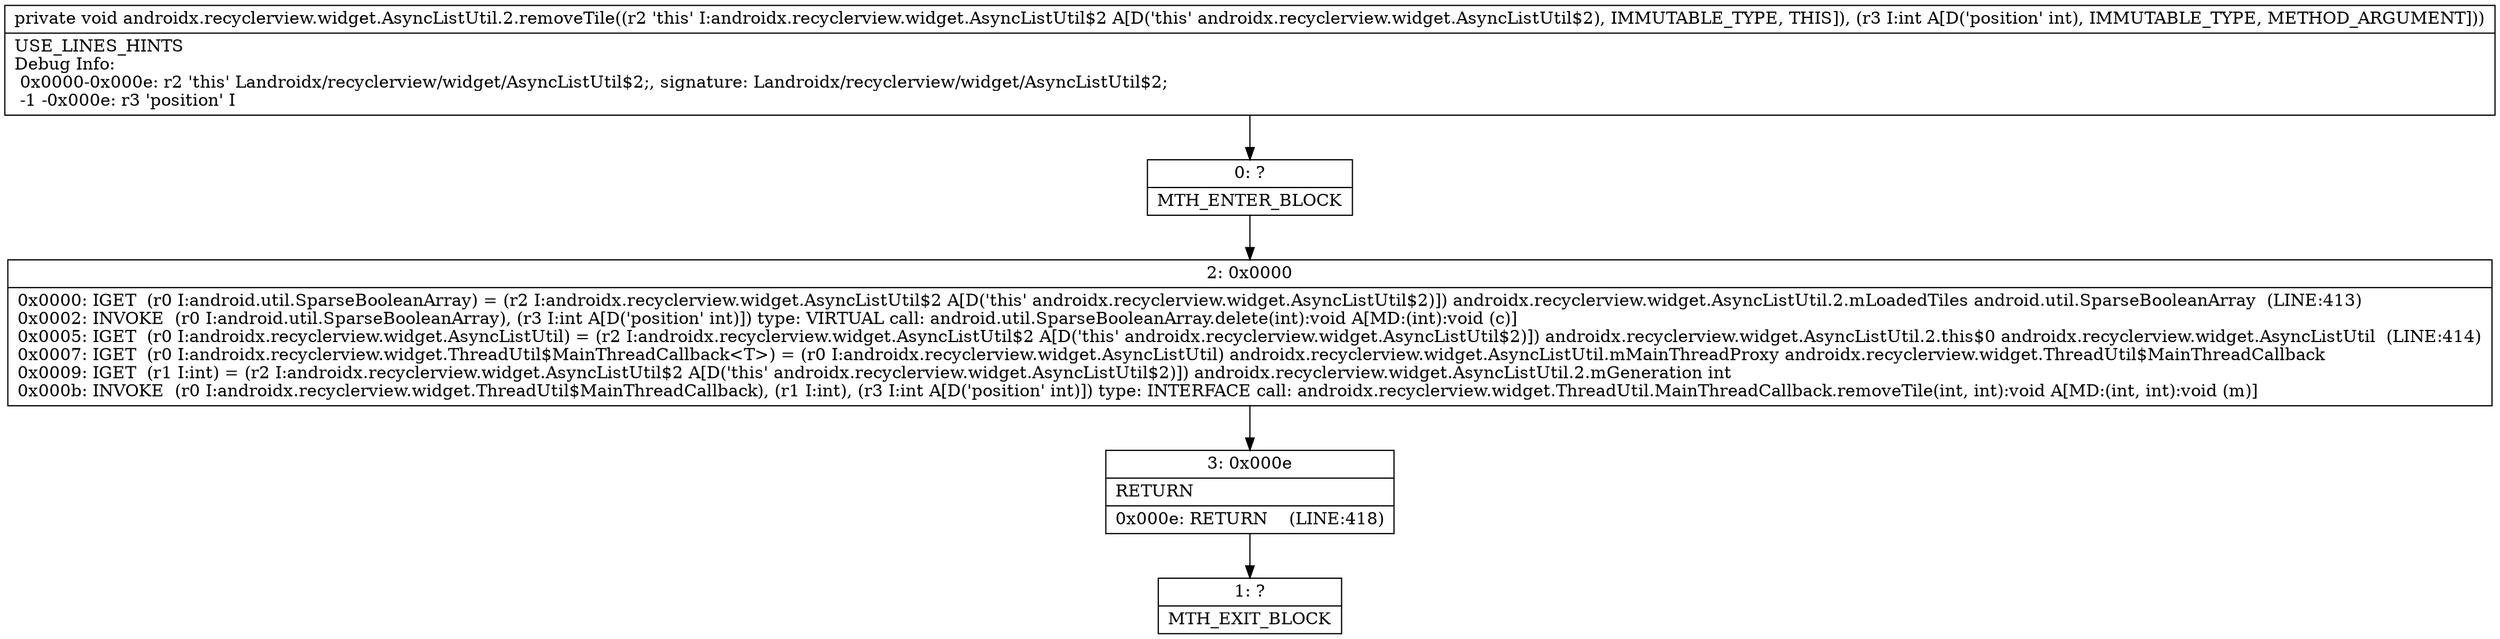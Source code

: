 digraph "CFG forandroidx.recyclerview.widget.AsyncListUtil.2.removeTile(I)V" {
Node_0 [shape=record,label="{0\:\ ?|MTH_ENTER_BLOCK\l}"];
Node_2 [shape=record,label="{2\:\ 0x0000|0x0000: IGET  (r0 I:android.util.SparseBooleanArray) = (r2 I:androidx.recyclerview.widget.AsyncListUtil$2 A[D('this' androidx.recyclerview.widget.AsyncListUtil$2)]) androidx.recyclerview.widget.AsyncListUtil.2.mLoadedTiles android.util.SparseBooleanArray  (LINE:413)\l0x0002: INVOKE  (r0 I:android.util.SparseBooleanArray), (r3 I:int A[D('position' int)]) type: VIRTUAL call: android.util.SparseBooleanArray.delete(int):void A[MD:(int):void (c)]\l0x0005: IGET  (r0 I:androidx.recyclerview.widget.AsyncListUtil) = (r2 I:androidx.recyclerview.widget.AsyncListUtil$2 A[D('this' androidx.recyclerview.widget.AsyncListUtil$2)]) androidx.recyclerview.widget.AsyncListUtil.2.this$0 androidx.recyclerview.widget.AsyncListUtil  (LINE:414)\l0x0007: IGET  (r0 I:androidx.recyclerview.widget.ThreadUtil$MainThreadCallback\<T\>) = (r0 I:androidx.recyclerview.widget.AsyncListUtil) androidx.recyclerview.widget.AsyncListUtil.mMainThreadProxy androidx.recyclerview.widget.ThreadUtil$MainThreadCallback \l0x0009: IGET  (r1 I:int) = (r2 I:androidx.recyclerview.widget.AsyncListUtil$2 A[D('this' androidx.recyclerview.widget.AsyncListUtil$2)]) androidx.recyclerview.widget.AsyncListUtil.2.mGeneration int \l0x000b: INVOKE  (r0 I:androidx.recyclerview.widget.ThreadUtil$MainThreadCallback), (r1 I:int), (r3 I:int A[D('position' int)]) type: INTERFACE call: androidx.recyclerview.widget.ThreadUtil.MainThreadCallback.removeTile(int, int):void A[MD:(int, int):void (m)]\l}"];
Node_3 [shape=record,label="{3\:\ 0x000e|RETURN\l|0x000e: RETURN    (LINE:418)\l}"];
Node_1 [shape=record,label="{1\:\ ?|MTH_EXIT_BLOCK\l}"];
MethodNode[shape=record,label="{private void androidx.recyclerview.widget.AsyncListUtil.2.removeTile((r2 'this' I:androidx.recyclerview.widget.AsyncListUtil$2 A[D('this' androidx.recyclerview.widget.AsyncListUtil$2), IMMUTABLE_TYPE, THIS]), (r3 I:int A[D('position' int), IMMUTABLE_TYPE, METHOD_ARGUMENT]))  | USE_LINES_HINTS\lDebug Info:\l  0x0000\-0x000e: r2 'this' Landroidx\/recyclerview\/widget\/AsyncListUtil$2;, signature: Landroidx\/recyclerview\/widget\/AsyncListUtil$2;\l  \-1 \-0x000e: r3 'position' I\l}"];
MethodNode -> Node_0;Node_0 -> Node_2;
Node_2 -> Node_3;
Node_3 -> Node_1;
}

